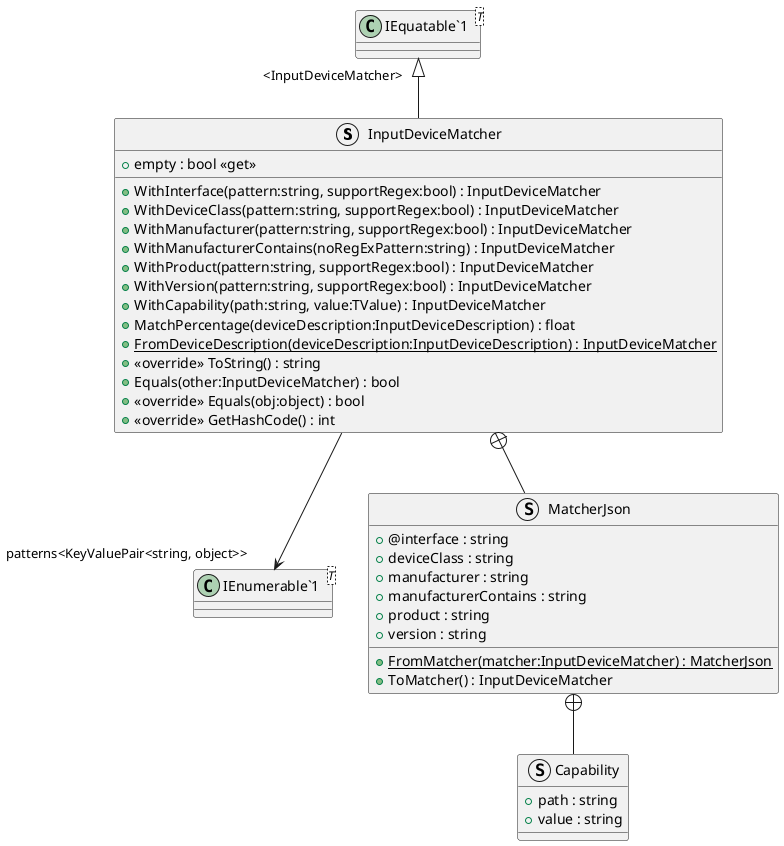 @startuml
struct InputDeviceMatcher {
    + empty : bool <<get>>
    + WithInterface(pattern:string, supportRegex:bool) : InputDeviceMatcher
    + WithDeviceClass(pattern:string, supportRegex:bool) : InputDeviceMatcher
    + WithManufacturer(pattern:string, supportRegex:bool) : InputDeviceMatcher
    + WithManufacturerContains(noRegExPattern:string) : InputDeviceMatcher
    + WithProduct(pattern:string, supportRegex:bool) : InputDeviceMatcher
    + WithVersion(pattern:string, supportRegex:bool) : InputDeviceMatcher
    + WithCapability(path:string, value:TValue) : InputDeviceMatcher
    + MatchPercentage(deviceDescription:InputDeviceDescription) : float
    + {static} FromDeviceDescription(deviceDescription:InputDeviceDescription) : InputDeviceMatcher
    + <<override>> ToString() : string
    + Equals(other:InputDeviceMatcher) : bool
    + <<override>> Equals(obj:object) : bool
    + <<override>> GetHashCode() : int
}
class "IEquatable`1"<T> {
}
class "IEnumerable`1"<T> {
}
struct MatcherJson {
    + @interface : string
    + deviceClass : string
    + manufacturer : string
    + manufacturerContains : string
    + product : string
    + version : string
    + {static} FromMatcher(matcher:InputDeviceMatcher) : MatcherJson
    + ToMatcher() : InputDeviceMatcher
}
struct Capability {
    + path : string
    + value : string
}
"IEquatable`1" "<InputDeviceMatcher>" <|-- InputDeviceMatcher
InputDeviceMatcher --> "patterns<KeyValuePair<string, object>>" "IEnumerable`1"
InputDeviceMatcher +-- MatcherJson
MatcherJson +-- Capability
@enduml
